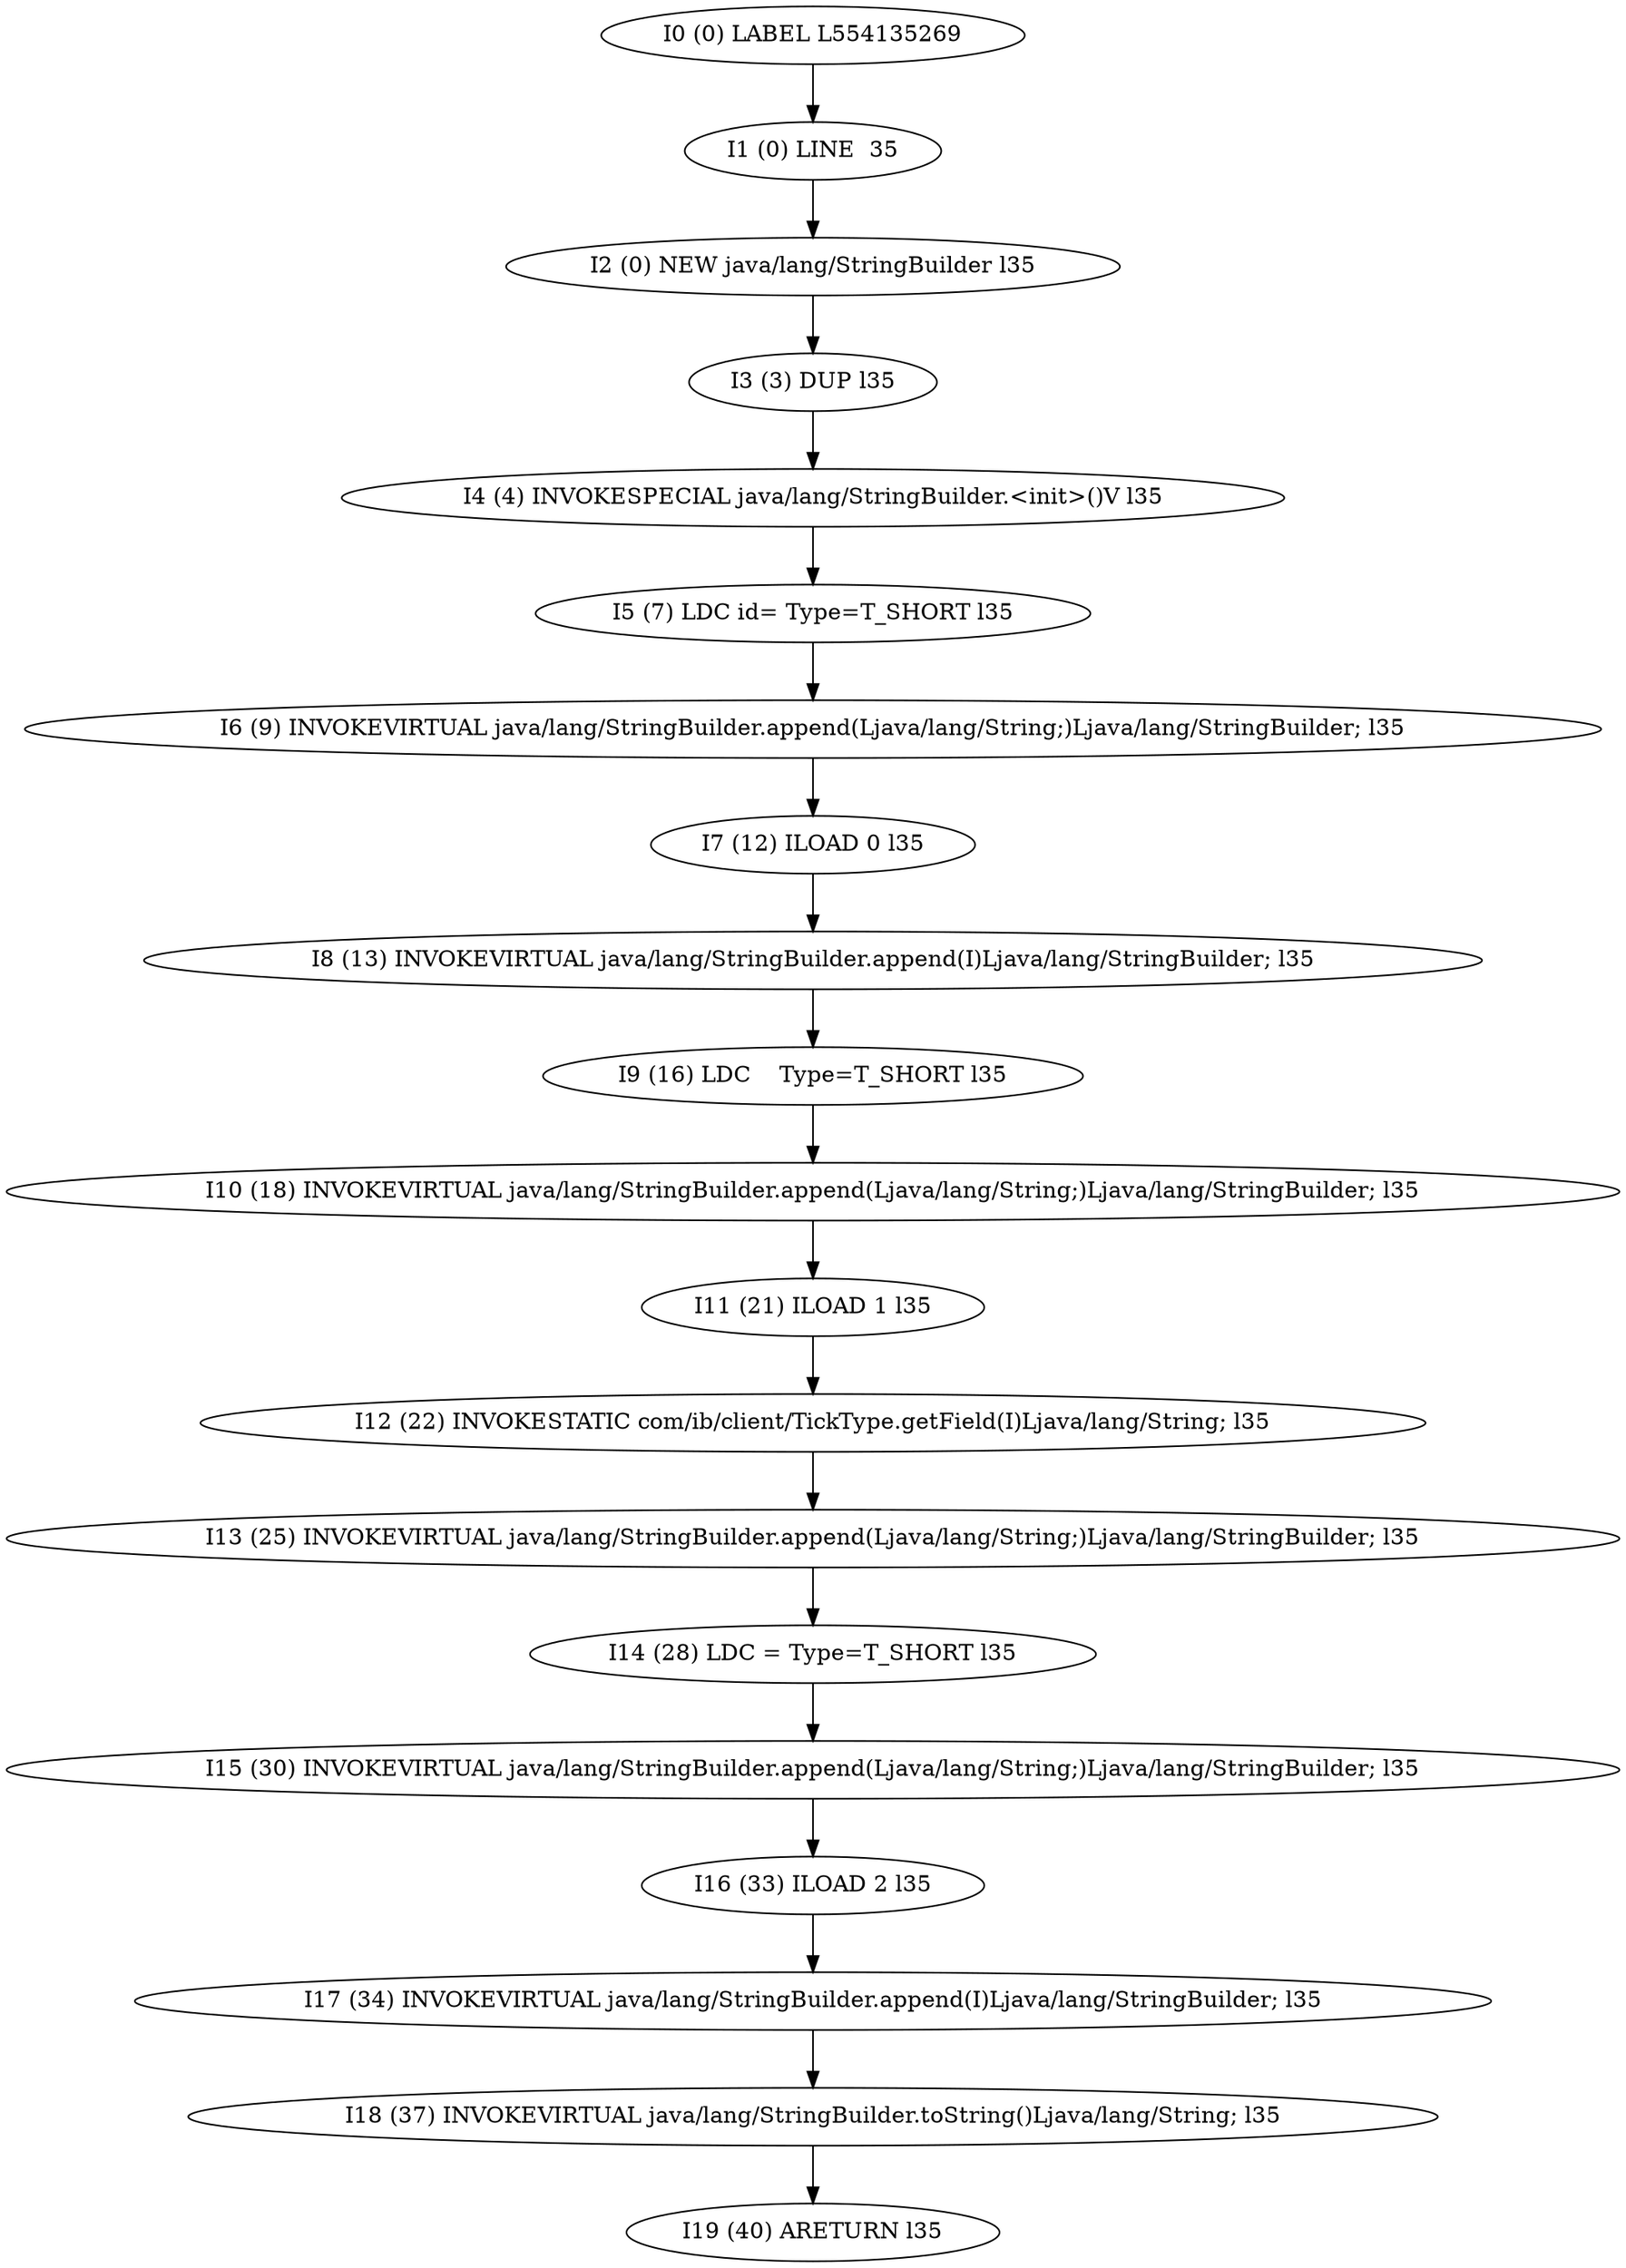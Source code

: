 digraph G {
  1 [ label="I0 (0) LABEL L554135269" ];
  2 [ label="I1 (0) LINE  35" ];
  3 [ label="I2 (0) NEW java/lang/StringBuilder l35" ];
  4 [ label="I3 (3) DUP l35" ];
  5 [ label="I4 (4) INVOKESPECIAL java/lang/StringBuilder.<init>()V l35" ];
  6 [ label="I5 (7) LDC id= Type=T_SHORT l35" ];
  7 [ label="I6 (9) INVOKEVIRTUAL java/lang/StringBuilder.append(Ljava/lang/String;)Ljava/lang/StringBuilder; l35" ];
  8 [ label="I7 (12) ILOAD 0 l35" ];
  9 [ label="I8 (13) INVOKEVIRTUAL java/lang/StringBuilder.append(I)Ljava/lang/StringBuilder; l35" ];
  10 [ label="I9 (16) LDC    Type=T_SHORT l35" ];
  11 [ label="I10 (18) INVOKEVIRTUAL java/lang/StringBuilder.append(Ljava/lang/String;)Ljava/lang/StringBuilder; l35" ];
  12 [ label="I11 (21) ILOAD 1 l35" ];
  13 [ label="I12 (22) INVOKESTATIC com/ib/client/TickType.getField(I)Ljava/lang/String; l35" ];
  14 [ label="I13 (25) INVOKEVIRTUAL java/lang/StringBuilder.append(Ljava/lang/String;)Ljava/lang/StringBuilder; l35" ];
  15 [ label="I14 (28) LDC = Type=T_SHORT l35" ];
  16 [ label="I15 (30) INVOKEVIRTUAL java/lang/StringBuilder.append(Ljava/lang/String;)Ljava/lang/StringBuilder; l35" ];
  17 [ label="I16 (33) ILOAD 2 l35" ];
  18 [ label="I17 (34) INVOKEVIRTUAL java/lang/StringBuilder.append(I)Ljava/lang/StringBuilder; l35" ];
  19 [ label="I18 (37) INVOKEVIRTUAL java/lang/StringBuilder.toString()Ljava/lang/String; l35" ];
  20 [ label="I19 (40) ARETURN l35" ];
  1 -> 2 [ label="" ];
  2 -> 3 [ label="" ];
  3 -> 4 [ label="" ];
  4 -> 5 [ label="" ];
  5 -> 6 [ label="" ];
  6 -> 7 [ label="" ];
  7 -> 8 [ label="" ];
  8 -> 9 [ label="" ];
  9 -> 10 [ label="" ];
  10 -> 11 [ label="" ];
  11 -> 12 [ label="" ];
  12 -> 13 [ label="" ];
  13 -> 14 [ label="" ];
  14 -> 15 [ label="" ];
  15 -> 16 [ label="" ];
  16 -> 17 [ label="" ];
  17 -> 18 [ label="" ];
  18 -> 19 [ label="" ];
  19 -> 20 [ label="" ];
}
